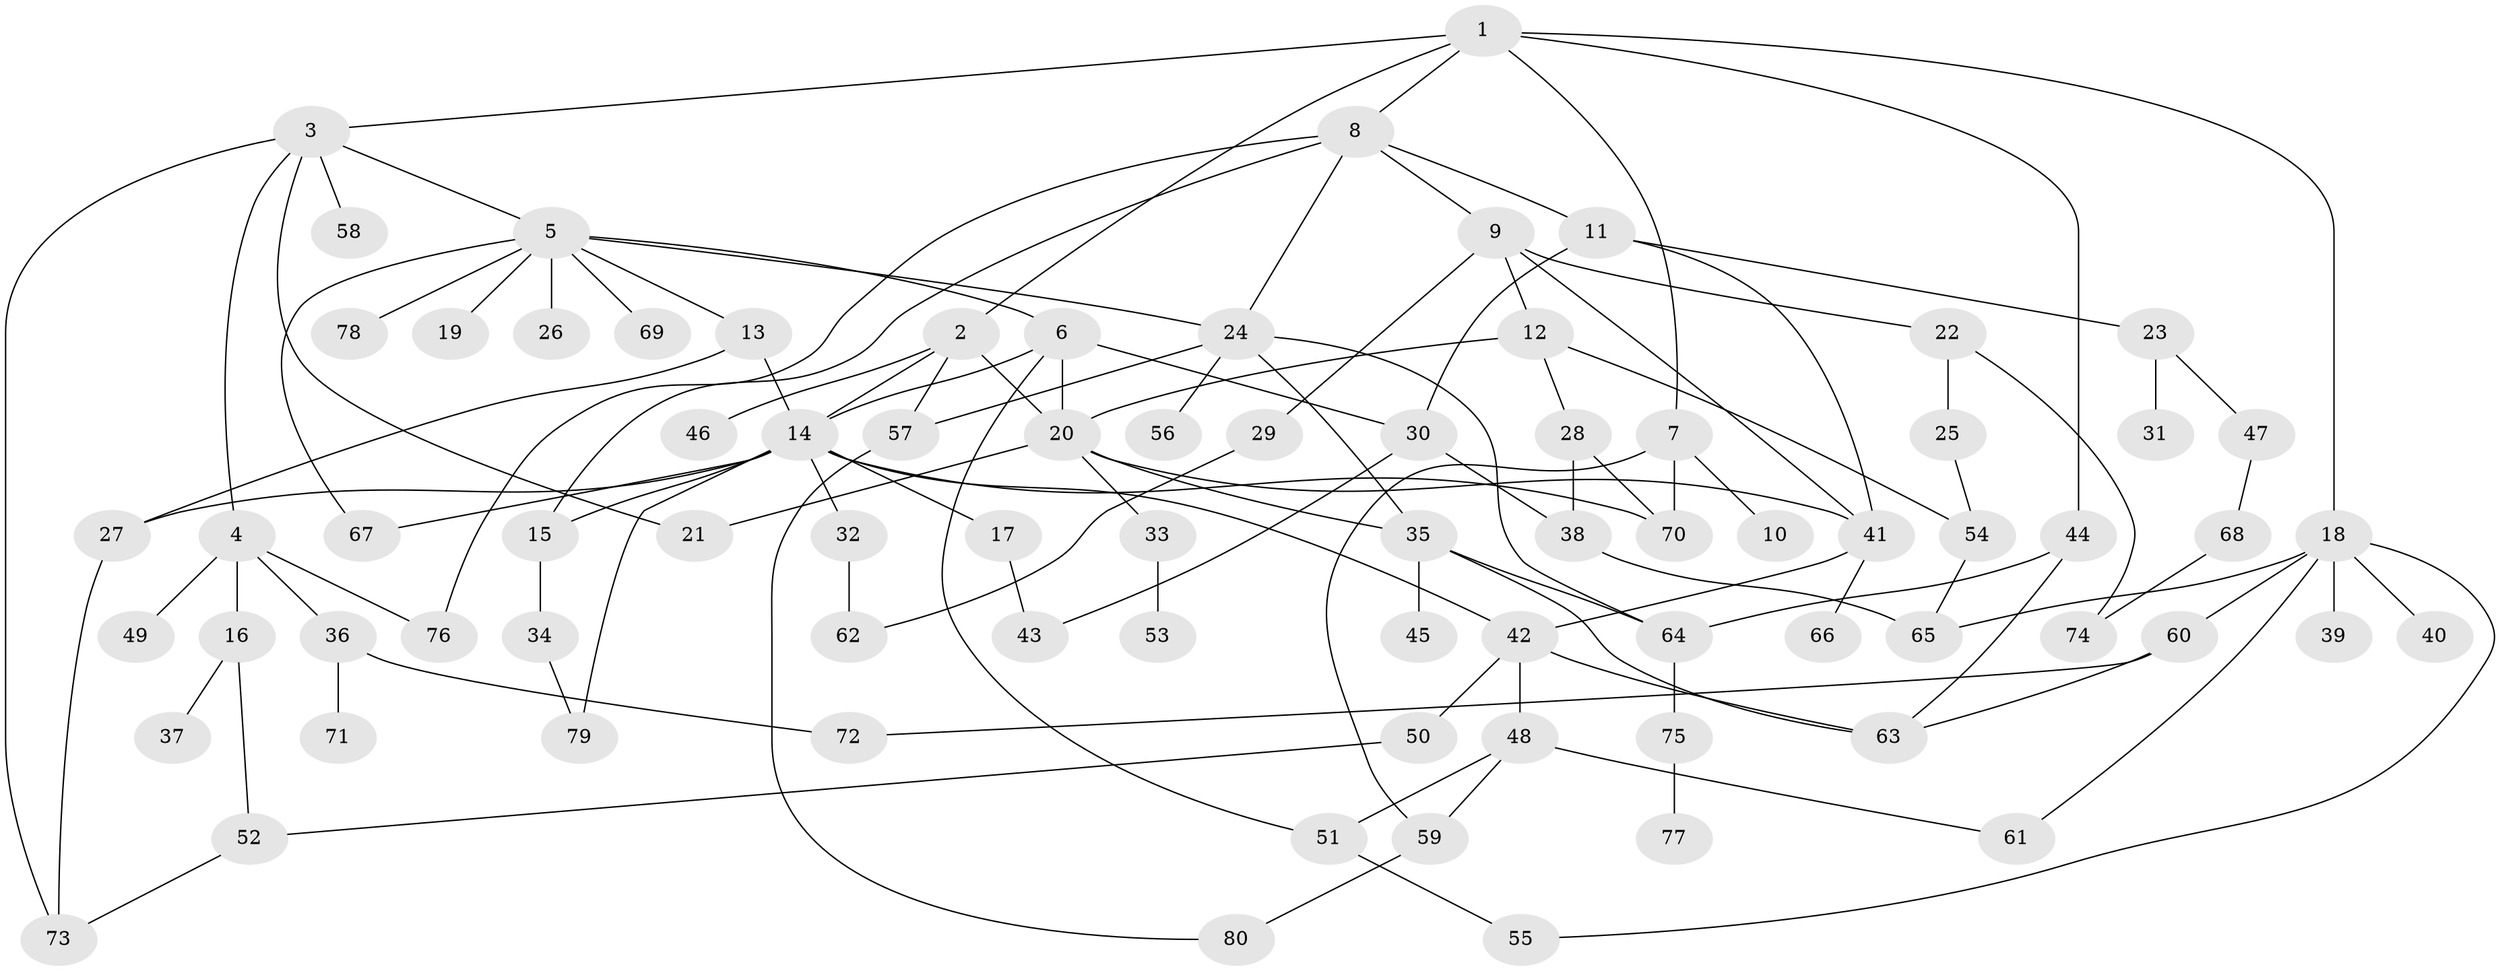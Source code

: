 // Generated by graph-tools (version 1.1) at 2025/10/02/27/25 16:10:53]
// undirected, 80 vertices, 119 edges
graph export_dot {
graph [start="1"]
  node [color=gray90,style=filled];
  1;
  2;
  3;
  4;
  5;
  6;
  7;
  8;
  9;
  10;
  11;
  12;
  13;
  14;
  15;
  16;
  17;
  18;
  19;
  20;
  21;
  22;
  23;
  24;
  25;
  26;
  27;
  28;
  29;
  30;
  31;
  32;
  33;
  34;
  35;
  36;
  37;
  38;
  39;
  40;
  41;
  42;
  43;
  44;
  45;
  46;
  47;
  48;
  49;
  50;
  51;
  52;
  53;
  54;
  55;
  56;
  57;
  58;
  59;
  60;
  61;
  62;
  63;
  64;
  65;
  66;
  67;
  68;
  69;
  70;
  71;
  72;
  73;
  74;
  75;
  76;
  77;
  78;
  79;
  80;
  1 -- 2;
  1 -- 3;
  1 -- 7;
  1 -- 8;
  1 -- 18;
  1 -- 44;
  2 -- 46;
  2 -- 57;
  2 -- 20;
  2 -- 14;
  3 -- 4;
  3 -- 5;
  3 -- 58;
  3 -- 73;
  3 -- 21;
  4 -- 16;
  4 -- 36;
  4 -- 49;
  4 -- 76;
  5 -- 6;
  5 -- 13;
  5 -- 19;
  5 -- 24;
  5 -- 26;
  5 -- 67;
  5 -- 69;
  5 -- 78;
  6 -- 14;
  6 -- 20;
  6 -- 51;
  6 -- 30;
  7 -- 10;
  7 -- 70;
  7 -- 59;
  8 -- 9;
  8 -- 11;
  8 -- 15;
  8 -- 76;
  8 -- 24;
  9 -- 12;
  9 -- 22;
  9 -- 29;
  9 -- 41;
  11 -- 23;
  11 -- 30;
  11 -- 41;
  12 -- 28;
  12 -- 20;
  12 -- 54;
  13 -- 14;
  13 -- 27;
  14 -- 17;
  14 -- 27;
  14 -- 32;
  14 -- 42;
  14 -- 79;
  14 -- 67;
  14 -- 70;
  14 -- 15;
  15 -- 34;
  16 -- 37;
  16 -- 52;
  17 -- 43;
  18 -- 39;
  18 -- 40;
  18 -- 60;
  18 -- 61;
  18 -- 65;
  18 -- 55;
  20 -- 21;
  20 -- 33;
  20 -- 35;
  20 -- 41;
  22 -- 25;
  22 -- 74;
  23 -- 31;
  23 -- 47;
  24 -- 56;
  24 -- 64;
  24 -- 57;
  24 -- 35;
  25 -- 54;
  27 -- 73;
  28 -- 38;
  28 -- 70;
  29 -- 62;
  30 -- 43;
  30 -- 38;
  32 -- 62;
  33 -- 53;
  34 -- 79;
  35 -- 45;
  35 -- 64;
  35 -- 63;
  36 -- 71;
  36 -- 72;
  38 -- 65;
  41 -- 66;
  41 -- 42;
  42 -- 48;
  42 -- 50;
  42 -- 63;
  44 -- 63;
  44 -- 64;
  47 -- 68;
  48 -- 51;
  48 -- 59;
  48 -- 61;
  50 -- 52;
  51 -- 55;
  52 -- 73;
  54 -- 65;
  57 -- 80;
  59 -- 80;
  60 -- 72;
  60 -- 63;
  64 -- 75;
  68 -- 74;
  75 -- 77;
}
